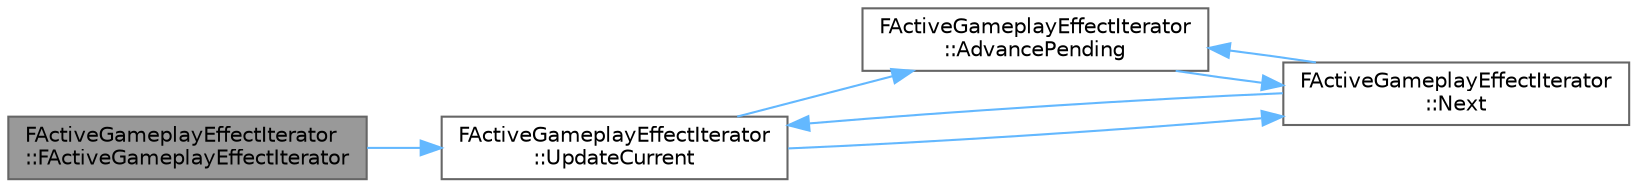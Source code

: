 digraph "FActiveGameplayEffectIterator::FActiveGameplayEffectIterator"
{
 // INTERACTIVE_SVG=YES
 // LATEX_PDF_SIZE
  bgcolor="transparent";
  edge [fontname=Helvetica,fontsize=10,labelfontname=Helvetica,labelfontsize=10];
  node [fontname=Helvetica,fontsize=10,shape=box,height=0.2,width=0.4];
  rankdir="LR";
  Node1 [id="Node000001",label="FActiveGameplayEffectIterator\l::FActiveGameplayEffectIterator",height=0.2,width=0.4,color="gray40", fillcolor="grey60", style="filled", fontcolor="black",tooltip=" "];
  Node1 -> Node2 [id="edge1_Node000001_Node000002",color="steelblue1",style="solid",tooltip=" "];
  Node2 [id="Node000002",label="FActiveGameplayEffectIterator\l::UpdateCurrent",height=0.2,width=0.4,color="grey40", fillcolor="white", style="filled",URL="$da/d17/classFActiveGameplayEffectIterator.html#a508feb63398b6062b6a8cea73ea4dd9b",tooltip=" "];
  Node2 -> Node3 [id="edge2_Node000002_Node000003",color="steelblue1",style="solid",tooltip=" "];
  Node3 [id="Node000003",label="FActiveGameplayEffectIterator\l::AdvancePending",height=0.2,width=0.4,color="grey40", fillcolor="white", style="filled",URL="$da/d17/classFActiveGameplayEffectIterator.html#a355b9f5f62d82179bff0b4bf3b79080e",tooltip=" "];
  Node3 -> Node4 [id="edge3_Node000003_Node000004",color="steelblue1",style="solid",tooltip=" "];
  Node4 [id="Node000004",label="FActiveGameplayEffectIterator\l::Next",height=0.2,width=0.4,color="grey40", fillcolor="white", style="filled",URL="$da/d17/classFActiveGameplayEffectIterator.html#a53e694e9ea8c700303eee8b077b6e723",tooltip=" "];
  Node4 -> Node3 [id="edge4_Node000004_Node000003",color="steelblue1",style="solid",tooltip=" "];
  Node4 -> Node2 [id="edge5_Node000004_Node000002",color="steelblue1",style="solid",tooltip=" "];
  Node2 -> Node4 [id="edge6_Node000002_Node000004",color="steelblue1",style="solid",tooltip=" "];
}
